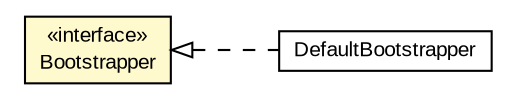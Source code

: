 #!/usr/local/bin/dot
#
# Class diagram 
# Generated by UMLGraph version R5_6-24-gf6e263 (http://www.umlgraph.org/)
#

digraph G {
	edge [fontname="arial",fontsize=10,labelfontname="arial",labelfontsize=10];
	node [fontname="arial",fontsize=10,shape=plaintext];
	nodesep=0.25;
	ranksep=0.5;
	rankdir=LR;
	// com.gwtplatform.mvp.client.DefaultBootstrapper
	c147973 [label=<<table title="com.gwtplatform.mvp.client.DefaultBootstrapper" border="0" cellborder="1" cellspacing="0" cellpadding="2" port="p" href="./DefaultBootstrapper.html">
		<tr><td><table border="0" cellspacing="0" cellpadding="1">
<tr><td align="center" balign="center"> DefaultBootstrapper </td></tr>
		</table></td></tr>
		</table>>, URL="./DefaultBootstrapper.html", fontname="arial", fontcolor="black", fontsize=10.0];
	// com.gwtplatform.mvp.client.Bootstrapper
	c147976 [label=<<table title="com.gwtplatform.mvp.client.Bootstrapper" border="0" cellborder="1" cellspacing="0" cellpadding="2" port="p" bgcolor="lemonChiffon" href="./Bootstrapper.html">
		<tr><td><table border="0" cellspacing="0" cellpadding="1">
<tr><td align="center" balign="center"> &#171;interface&#187; </td></tr>
<tr><td align="center" balign="center"> Bootstrapper </td></tr>
		</table></td></tr>
		</table>>, URL="./Bootstrapper.html", fontname="arial", fontcolor="black", fontsize=10.0];
	//com.gwtplatform.mvp.client.DefaultBootstrapper implements com.gwtplatform.mvp.client.Bootstrapper
	c147976:p -> c147973:p [dir=back,arrowtail=empty,style=dashed];
}

